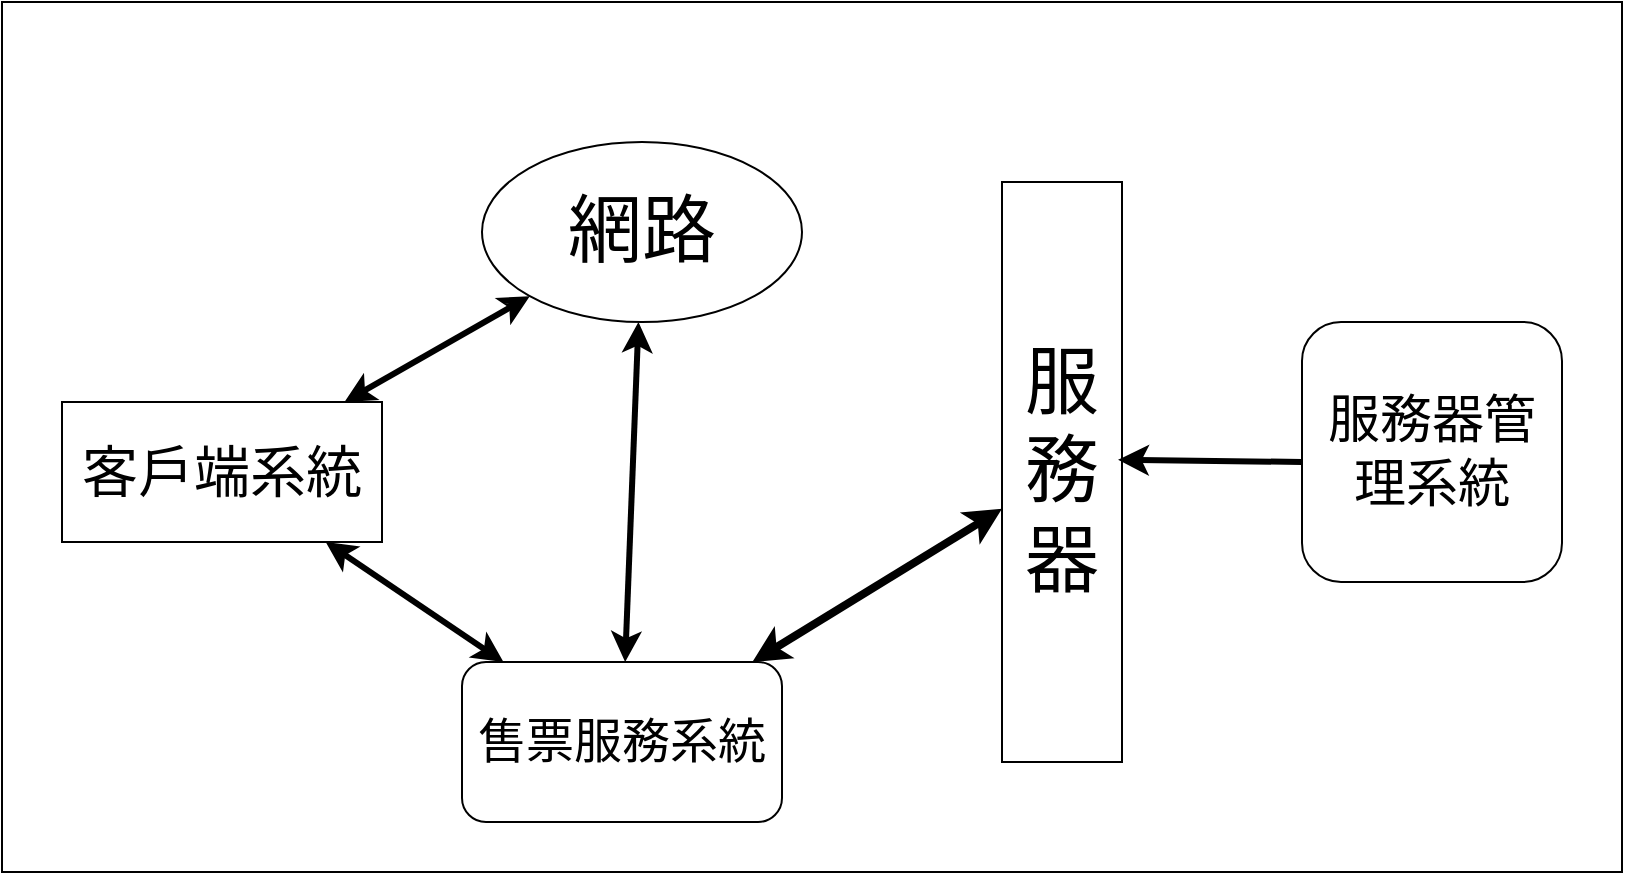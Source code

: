 <mxfile version="22.1.16" type="device" pages="2">
  <diagram name="第 1 页" id="HtZIAHviWYhA7O2Ine22">
    <mxGraphModel dx="1434" dy="738" grid="1" gridSize="10" guides="1" tooltips="1" connect="1" arrows="1" fold="1" page="1" pageScale="1" pageWidth="2336" pageHeight="1654" math="0" shadow="0">
      <root>
        <mxCell id="0" />
        <mxCell id="1" parent="0" />
        <mxCell id="mXlYfGA6NAWX4HoAFmnG-15" value="" style="rounded=0;whiteSpace=wrap;html=1;" parent="1" vertex="1">
          <mxGeometry x="30" y="90" width="810" height="435" as="geometry" />
        </mxCell>
        <mxCell id="mXlYfGA6NAWX4HoAFmnG-2" value="&lt;font style=&quot;font-size: 37px;&quot;&gt;網路&lt;/font&gt;" style="ellipse;whiteSpace=wrap;html=1;" parent="1" vertex="1">
          <mxGeometry x="270" y="160" width="160" height="90" as="geometry" />
        </mxCell>
        <mxCell id="mXlYfGA6NAWX4HoAFmnG-3" value="&lt;font style=&quot;font-size: 28px;&quot;&gt;客戶端系統&lt;/font&gt;" style="rounded=0;whiteSpace=wrap;html=1;" parent="1" vertex="1">
          <mxGeometry x="60" y="290" width="160" height="70" as="geometry" />
        </mxCell>
        <mxCell id="mXlYfGA6NAWX4HoAFmnG-4" value="&lt;font style=&quot;font-size: 24px;&quot;&gt;售票服務系統&lt;/font&gt;" style="rounded=1;whiteSpace=wrap;html=1;" parent="1" vertex="1">
          <mxGeometry x="260" y="420" width="160" height="80" as="geometry" />
        </mxCell>
        <mxCell id="mXlYfGA6NAWX4HoAFmnG-5" value="&lt;font style=&quot;font-size: 37px;&quot;&gt;服務器&lt;/font&gt;" style="rounded=0;whiteSpace=wrap;html=1;" parent="1" vertex="1">
          <mxGeometry x="530" y="180" width="60" height="290" as="geometry" />
        </mxCell>
        <mxCell id="mXlYfGA6NAWX4HoAFmnG-6" value="&lt;font style=&quot;font-size: 26px;&quot;&gt;服務器管理系統&lt;/font&gt;" style="rounded=1;whiteSpace=wrap;html=1;" parent="1" vertex="1">
          <mxGeometry x="680" y="250" width="130" height="130" as="geometry" />
        </mxCell>
        <mxCell id="mXlYfGA6NAWX4HoAFmnG-7" value="" style="endArrow=classic;html=1;rounded=0;entryX=0.967;entryY=0.479;entryDx=0;entryDy=0;entryPerimeter=0;strokeWidth=3;" parent="1" target="mXlYfGA6NAWX4HoAFmnG-5" edge="1">
          <mxGeometry width="50" height="50" relative="1" as="geometry">
            <mxPoint x="680" y="320" as="sourcePoint" />
            <mxPoint x="730" y="270" as="targetPoint" />
          </mxGeometry>
        </mxCell>
        <mxCell id="mXlYfGA6NAWX4HoAFmnG-8" value="" style="endArrow=classic;startArrow=classic;html=1;rounded=0;fontSize=14;strokeWidth=4;" parent="1" source="mXlYfGA6NAWX4HoAFmnG-4" target="mXlYfGA6NAWX4HoAFmnG-5" edge="1">
          <mxGeometry width="50" height="50" relative="1" as="geometry">
            <mxPoint x="440" y="400" as="sourcePoint" />
            <mxPoint x="490" y="350" as="targetPoint" />
          </mxGeometry>
        </mxCell>
        <mxCell id="mXlYfGA6NAWX4HoAFmnG-11" value="" style="endArrow=classic;startArrow=classic;html=1;rounded=0;strokeWidth=3;" parent="1" source="mXlYfGA6NAWX4HoAFmnG-4" target="mXlYfGA6NAWX4HoAFmnG-2" edge="1">
          <mxGeometry width="50" height="50" relative="1" as="geometry">
            <mxPoint x="360" y="350" as="sourcePoint" />
            <mxPoint x="410" y="300" as="targetPoint" />
          </mxGeometry>
        </mxCell>
        <mxCell id="mXlYfGA6NAWX4HoAFmnG-12" value="" style="endArrow=classic;startArrow=classic;html=1;rounded=0;strokeWidth=3;" parent="1" source="mXlYfGA6NAWX4HoAFmnG-3" target="mXlYfGA6NAWX4HoAFmnG-2" edge="1">
          <mxGeometry width="50" height="50" relative="1" as="geometry">
            <mxPoint x="170" y="260" as="sourcePoint" />
            <mxPoint x="220" y="210" as="targetPoint" />
          </mxGeometry>
        </mxCell>
        <mxCell id="mXlYfGA6NAWX4HoAFmnG-13" value="" style="endArrow=classic;startArrow=classic;html=1;rounded=0;strokeWidth=3;" parent="1" source="mXlYfGA6NAWX4HoAFmnG-4" target="mXlYfGA6NAWX4HoAFmnG-3" edge="1">
          <mxGeometry width="50" height="50" relative="1" as="geometry">
            <mxPoint x="170" y="450" as="sourcePoint" />
            <mxPoint x="220" y="400" as="targetPoint" />
          </mxGeometry>
        </mxCell>
      </root>
    </mxGraphModel>
  </diagram>
  <diagram id="QjzW-V3WM4iTIcKtvZKV" name="第 2 页">
    <mxGraphModel dx="1434" dy="738" grid="1" gridSize="10" guides="1" tooltips="1" connect="1" arrows="1" fold="1" page="1" pageScale="1" pageWidth="2336" pageHeight="1654" math="0" shadow="0">
      <root>
        <mxCell id="0" />
        <mxCell id="1" parent="0" />
      </root>
    </mxGraphModel>
  </diagram>
</mxfile>
